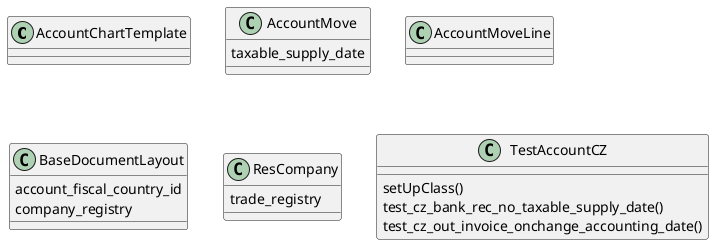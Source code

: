 @startuml classes_l10n_cz
set namespaceSeparator none
class "AccountChartTemplate" as odoo_src.odoo.addons.l10n_cz.models.template_cz.AccountChartTemplate {
}
class "AccountMove" as odoo_src.odoo.addons.l10n_cz.models.account_move.AccountMove {
  taxable_supply_date
}
class "AccountMoveLine" as odoo_src.odoo.addons.l10n_cz.models.account_move_line.AccountMoveLine {
}
class "BaseDocumentLayout" as odoo_src.odoo.addons.l10n_cz.models.res_company.BaseDocumentLayout {
  account_fiscal_country_id
  company_registry
}
class "ResCompany" as odoo_src.odoo.addons.l10n_cz.models.res_company.ResCompany {
  trade_registry
}
class "TestAccountCZ" as odoo_src.odoo.addons.l10n_cz.tests.test_moves.TestAccountCZ {
  setUpClass()
  test_cz_bank_rec_no_taxable_supply_date()
  test_cz_out_invoice_onchange_accounting_date()
}
@enduml
